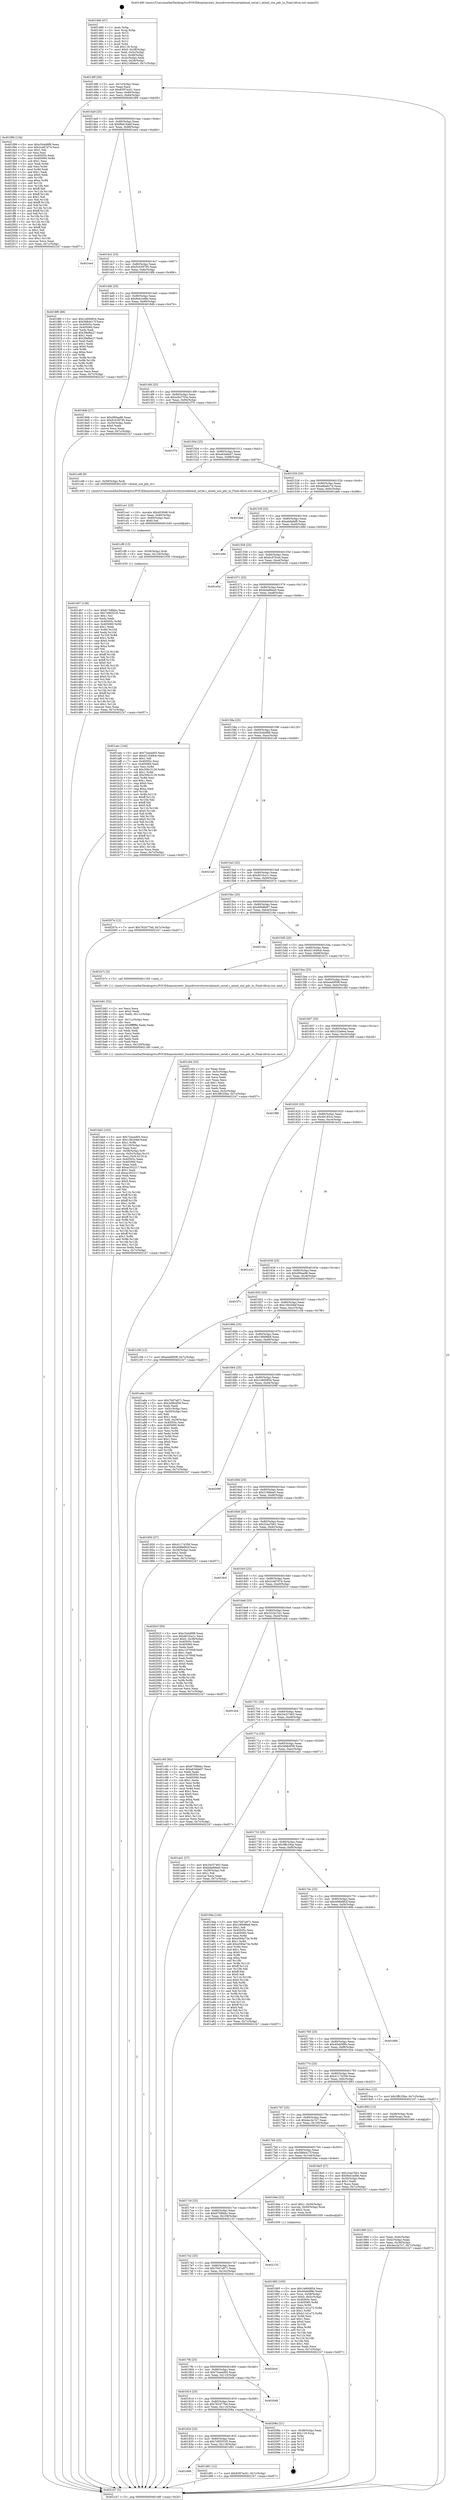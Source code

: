 digraph "0x401460" {
  label = "0x401460 (/mnt/c/Users/mathe/Desktop/tcc/POCII/binaries/extr_linuxdriversttyserialatmel_serial.c_atmel_use_pdc_tx_Final-ollvm.out::main(0))"
  labelloc = "t"
  node[shape=record]

  Entry [label="",width=0.3,height=0.3,shape=circle,fillcolor=black,style=filled]
  "0x40148f" [label="{
     0x40148f [26]\l
     | [instrs]\l
     &nbsp;&nbsp;0x40148f \<+3\>: mov -0x7c(%rbp),%eax\l
     &nbsp;&nbsp;0x401492 \<+2\>: mov %eax,%ecx\l
     &nbsp;&nbsp;0x401494 \<+6\>: sub $0x8397ec61,%ecx\l
     &nbsp;&nbsp;0x40149a \<+3\>: mov %eax,-0x80(%rbp)\l
     &nbsp;&nbsp;0x40149d \<+6\>: mov %ecx,-0x84(%rbp)\l
     &nbsp;&nbsp;0x4014a3 \<+6\>: je 0000000000401f99 \<main+0xb39\>\l
  }"]
  "0x401f99" [label="{
     0x401f99 [134]\l
     | [instrs]\l
     &nbsp;&nbsp;0x401f99 \<+5\>: mov $0xc544d8f8,%eax\l
     &nbsp;&nbsp;0x401f9e \<+5\>: mov $0x2ce87d74,%ecx\l
     &nbsp;&nbsp;0x401fa3 \<+2\>: mov $0x1,%dl\l
     &nbsp;&nbsp;0x401fa5 \<+2\>: xor %esi,%esi\l
     &nbsp;&nbsp;0x401fa7 \<+7\>: mov 0x40505c,%edi\l
     &nbsp;&nbsp;0x401fae \<+8\>: mov 0x405060,%r8d\l
     &nbsp;&nbsp;0x401fb6 \<+3\>: sub $0x1,%esi\l
     &nbsp;&nbsp;0x401fb9 \<+3\>: mov %edi,%r9d\l
     &nbsp;&nbsp;0x401fbc \<+3\>: add %esi,%r9d\l
     &nbsp;&nbsp;0x401fbf \<+4\>: imul %r9d,%edi\l
     &nbsp;&nbsp;0x401fc3 \<+3\>: and $0x1,%edi\l
     &nbsp;&nbsp;0x401fc6 \<+3\>: cmp $0x0,%edi\l
     &nbsp;&nbsp;0x401fc9 \<+4\>: sete %r10b\l
     &nbsp;&nbsp;0x401fcd \<+4\>: cmp $0xa,%r8d\l
     &nbsp;&nbsp;0x401fd1 \<+4\>: setl %r11b\l
     &nbsp;&nbsp;0x401fd5 \<+3\>: mov %r10b,%bl\l
     &nbsp;&nbsp;0x401fd8 \<+3\>: xor $0xff,%bl\l
     &nbsp;&nbsp;0x401fdb \<+3\>: mov %r11b,%r14b\l
     &nbsp;&nbsp;0x401fde \<+4\>: xor $0xff,%r14b\l
     &nbsp;&nbsp;0x401fe2 \<+3\>: xor $0x1,%dl\l
     &nbsp;&nbsp;0x401fe5 \<+3\>: mov %bl,%r15b\l
     &nbsp;&nbsp;0x401fe8 \<+4\>: and $0xff,%r15b\l
     &nbsp;&nbsp;0x401fec \<+3\>: and %dl,%r10b\l
     &nbsp;&nbsp;0x401fef \<+3\>: mov %r14b,%r12b\l
     &nbsp;&nbsp;0x401ff2 \<+4\>: and $0xff,%r12b\l
     &nbsp;&nbsp;0x401ff6 \<+3\>: and %dl,%r11b\l
     &nbsp;&nbsp;0x401ff9 \<+3\>: or %r10b,%r15b\l
     &nbsp;&nbsp;0x401ffc \<+3\>: or %r11b,%r12b\l
     &nbsp;&nbsp;0x401fff \<+3\>: xor %r12b,%r15b\l
     &nbsp;&nbsp;0x402002 \<+3\>: or %r14b,%bl\l
     &nbsp;&nbsp;0x402005 \<+3\>: xor $0xff,%bl\l
     &nbsp;&nbsp;0x402008 \<+3\>: or $0x1,%dl\l
     &nbsp;&nbsp;0x40200b \<+2\>: and %dl,%bl\l
     &nbsp;&nbsp;0x40200d \<+3\>: or %bl,%r15b\l
     &nbsp;&nbsp;0x402010 \<+4\>: test $0x1,%r15b\l
     &nbsp;&nbsp;0x402014 \<+3\>: cmovne %ecx,%eax\l
     &nbsp;&nbsp;0x402017 \<+3\>: mov %eax,-0x7c(%rbp)\l
     &nbsp;&nbsp;0x40201a \<+5\>: jmp 00000000004021b7 \<main+0xd57\>\l
  }"]
  "0x4014a9" [label="{
     0x4014a9 [25]\l
     | [instrs]\l
     &nbsp;&nbsp;0x4014a9 \<+5\>: jmp 00000000004014ae \<main+0x4e\>\l
     &nbsp;&nbsp;0x4014ae \<+3\>: mov -0x80(%rbp),%eax\l
     &nbsp;&nbsp;0x4014b1 \<+5\>: sub $0x8bd16a6f,%eax\l
     &nbsp;&nbsp;0x4014b6 \<+6\>: mov %eax,-0x88(%rbp)\l
     &nbsp;&nbsp;0x4014bc \<+6\>: je 0000000000401ee4 \<main+0xa84\>\l
  }"]
  Exit [label="",width=0.3,height=0.3,shape=circle,fillcolor=black,style=filled,peripheries=2]
  "0x401ee4" [label="{
     0x401ee4\l
  }", style=dashed]
  "0x4014c2" [label="{
     0x4014c2 [25]\l
     | [instrs]\l
     &nbsp;&nbsp;0x4014c2 \<+5\>: jmp 00000000004014c7 \<main+0x67\>\l
     &nbsp;&nbsp;0x4014c7 \<+3\>: mov -0x80(%rbp),%eax\l
     &nbsp;&nbsp;0x4014ca \<+5\>: sub $0x91639795,%eax\l
     &nbsp;&nbsp;0x4014cf \<+6\>: mov %eax,-0x8c(%rbp)\l
     &nbsp;&nbsp;0x4014d5 \<+6\>: je 00000000004018f6 \<main+0x496\>\l
  }"]
  "0x401846" [label="{
     0x401846\l
  }", style=dashed]
  "0x4018f6" [label="{
     0x4018f6 [88]\l
     | [instrs]\l
     &nbsp;&nbsp;0x4018f6 \<+5\>: mov $0x1e900854,%eax\l
     &nbsp;&nbsp;0x4018fb \<+5\>: mov $0x5884417f,%ecx\l
     &nbsp;&nbsp;0x401900 \<+7\>: mov 0x40505c,%edx\l
     &nbsp;&nbsp;0x401907 \<+7\>: mov 0x405060,%esi\l
     &nbsp;&nbsp;0x40190e \<+2\>: mov %edx,%edi\l
     &nbsp;&nbsp;0x401910 \<+6\>: add $0x39efbe27,%edi\l
     &nbsp;&nbsp;0x401916 \<+3\>: sub $0x1,%edi\l
     &nbsp;&nbsp;0x401919 \<+6\>: sub $0x39efbe27,%edi\l
     &nbsp;&nbsp;0x40191f \<+3\>: imul %edi,%edx\l
     &nbsp;&nbsp;0x401922 \<+3\>: and $0x1,%edx\l
     &nbsp;&nbsp;0x401925 \<+3\>: cmp $0x0,%edx\l
     &nbsp;&nbsp;0x401928 \<+4\>: sete %r8b\l
     &nbsp;&nbsp;0x40192c \<+3\>: cmp $0xa,%esi\l
     &nbsp;&nbsp;0x40192f \<+4\>: setl %r9b\l
     &nbsp;&nbsp;0x401933 \<+3\>: mov %r8b,%r10b\l
     &nbsp;&nbsp;0x401936 \<+3\>: and %r9b,%r10b\l
     &nbsp;&nbsp;0x401939 \<+3\>: xor %r9b,%r8b\l
     &nbsp;&nbsp;0x40193c \<+3\>: or %r8b,%r10b\l
     &nbsp;&nbsp;0x40193f \<+4\>: test $0x1,%r10b\l
     &nbsp;&nbsp;0x401943 \<+3\>: cmovne %ecx,%eax\l
     &nbsp;&nbsp;0x401946 \<+3\>: mov %eax,-0x7c(%rbp)\l
     &nbsp;&nbsp;0x401949 \<+5\>: jmp 00000000004021b7 \<main+0xd57\>\l
  }"]
  "0x4014db" [label="{
     0x4014db [25]\l
     | [instrs]\l
     &nbsp;&nbsp;0x4014db \<+5\>: jmp 00000000004014e0 \<main+0x80\>\l
     &nbsp;&nbsp;0x4014e0 \<+3\>: mov -0x80(%rbp),%eax\l
     &nbsp;&nbsp;0x4014e3 \<+5\>: sub $0x9e41ed8e,%eax\l
     &nbsp;&nbsp;0x4014e8 \<+6\>: mov %eax,-0x90(%rbp)\l
     &nbsp;&nbsp;0x4014ee \<+6\>: je 00000000004018db \<main+0x47b\>\l
  }"]
  "0x401d91" [label="{
     0x401d91 [12]\l
     | [instrs]\l
     &nbsp;&nbsp;0x401d91 \<+7\>: movl $0x8397ec61,-0x7c(%rbp)\l
     &nbsp;&nbsp;0x401d98 \<+5\>: jmp 00000000004021b7 \<main+0xd57\>\l
  }"]
  "0x4018db" [label="{
     0x4018db [27]\l
     | [instrs]\l
     &nbsp;&nbsp;0x4018db \<+5\>: mov $0xd90aa96,%eax\l
     &nbsp;&nbsp;0x4018e0 \<+5\>: mov $0x91639795,%ecx\l
     &nbsp;&nbsp;0x4018e5 \<+3\>: mov -0x30(%rbp),%edx\l
     &nbsp;&nbsp;0x4018e8 \<+3\>: cmp $0x0,%edx\l
     &nbsp;&nbsp;0x4018eb \<+3\>: cmove %ecx,%eax\l
     &nbsp;&nbsp;0x4018ee \<+3\>: mov %eax,-0x7c(%rbp)\l
     &nbsp;&nbsp;0x4018f1 \<+5\>: jmp 00000000004021b7 \<main+0xd57\>\l
  }"]
  "0x4014f4" [label="{
     0x4014f4 [25]\l
     | [instrs]\l
     &nbsp;&nbsp;0x4014f4 \<+5\>: jmp 00000000004014f9 \<main+0x99\>\l
     &nbsp;&nbsp;0x4014f9 \<+3\>: mov -0x80(%rbp),%eax\l
     &nbsp;&nbsp;0x4014fc \<+5\>: sub $0xa3b2703e,%eax\l
     &nbsp;&nbsp;0x401501 \<+6\>: mov %eax,-0x94(%rbp)\l
     &nbsp;&nbsp;0x401507 \<+6\>: je 0000000000401f70 \<main+0xb10\>\l
  }"]
  "0x40182d" [label="{
     0x40182d [25]\l
     | [instrs]\l
     &nbsp;&nbsp;0x40182d \<+5\>: jmp 0000000000401832 \<main+0x3d2\>\l
     &nbsp;&nbsp;0x401832 \<+3\>: mov -0x80(%rbp),%eax\l
     &nbsp;&nbsp;0x401835 \<+5\>: sub $0x7d955535,%eax\l
     &nbsp;&nbsp;0x40183a \<+6\>: mov %eax,-0x118(%rbp)\l
     &nbsp;&nbsp;0x401840 \<+6\>: je 0000000000401d91 \<main+0x931\>\l
  }"]
  "0x401f70" [label="{
     0x401f70\l
  }", style=dashed]
  "0x40150d" [label="{
     0x40150d [25]\l
     | [instrs]\l
     &nbsp;&nbsp;0x40150d \<+5\>: jmp 0000000000401512 \<main+0xb2\>\l
     &nbsp;&nbsp;0x401512 \<+3\>: mov -0x80(%rbp),%eax\l
     &nbsp;&nbsp;0x401515 \<+5\>: sub $0xa63dde07,%eax\l
     &nbsp;&nbsp;0x40151a \<+6\>: mov %eax,-0x98(%rbp)\l
     &nbsp;&nbsp;0x401520 \<+6\>: je 0000000000401cd8 \<main+0x878\>\l
  }"]
  "0x40208a" [label="{
     0x40208a [21]\l
     | [instrs]\l
     &nbsp;&nbsp;0x40208a \<+3\>: mov -0x38(%rbp),%eax\l
     &nbsp;&nbsp;0x40208d \<+7\>: add $0x118,%rsp\l
     &nbsp;&nbsp;0x402094 \<+1\>: pop %rbx\l
     &nbsp;&nbsp;0x402095 \<+2\>: pop %r12\l
     &nbsp;&nbsp;0x402097 \<+2\>: pop %r13\l
     &nbsp;&nbsp;0x402099 \<+2\>: pop %r14\l
     &nbsp;&nbsp;0x40209b \<+2\>: pop %r15\l
     &nbsp;&nbsp;0x40209d \<+1\>: pop %rbp\l
     &nbsp;&nbsp;0x40209e \<+1\>: ret\l
  }"]
  "0x401cd8" [label="{
     0x401cd8 [9]\l
     | [instrs]\l
     &nbsp;&nbsp;0x401cd8 \<+4\>: mov -0x58(%rbp),%rdi\l
     &nbsp;&nbsp;0x401cdc \<+5\>: call 0000000000401450 \<atmel_use_pdc_tx\>\l
     | [calls]\l
     &nbsp;&nbsp;0x401450 \{1\} (/mnt/c/Users/mathe/Desktop/tcc/POCII/binaries/extr_linuxdriversttyserialatmel_serial.c_atmel_use_pdc_tx_Final-ollvm.out::atmel_use_pdc_tx)\l
  }"]
  "0x401526" [label="{
     0x401526 [25]\l
     | [instrs]\l
     &nbsp;&nbsp;0x401526 \<+5\>: jmp 000000000040152b \<main+0xcb\>\l
     &nbsp;&nbsp;0x40152b \<+3\>: mov -0x80(%rbp),%eax\l
     &nbsp;&nbsp;0x40152e \<+5\>: sub $0xa8be6c7d,%eax\l
     &nbsp;&nbsp;0x401533 \<+6\>: mov %eax,-0x9c(%rbp)\l
     &nbsp;&nbsp;0x401539 \<+6\>: je 0000000000401de6 \<main+0x986\>\l
  }"]
  "0x401814" [label="{
     0x401814 [25]\l
     | [instrs]\l
     &nbsp;&nbsp;0x401814 \<+5\>: jmp 0000000000401819 \<main+0x3b9\>\l
     &nbsp;&nbsp;0x401819 \<+3\>: mov -0x80(%rbp),%eax\l
     &nbsp;&nbsp;0x40181c \<+5\>: sub $0x762477bd,%eax\l
     &nbsp;&nbsp;0x401821 \<+6\>: mov %eax,-0x114(%rbp)\l
     &nbsp;&nbsp;0x401827 \<+6\>: je 000000000040208a \<main+0xc2a\>\l
  }"]
  "0x401de6" [label="{
     0x401de6\l
  }", style=dashed]
  "0x40153f" [label="{
     0x40153f [25]\l
     | [instrs]\l
     &nbsp;&nbsp;0x40153f \<+5\>: jmp 0000000000401544 \<main+0xe4\>\l
     &nbsp;&nbsp;0x401544 \<+3\>: mov -0x80(%rbp),%eax\l
     &nbsp;&nbsp;0x401547 \<+5\>: sub $0xabdafaf9,%eax\l
     &nbsp;&nbsp;0x40154c \<+6\>: mov %eax,-0xa0(%rbp)\l
     &nbsp;&nbsp;0x401552 \<+6\>: je 0000000000401d9d \<main+0x93d\>\l
  }"]
  "0x4020d9" [label="{
     0x4020d9\l
  }", style=dashed]
  "0x401d9d" [label="{
     0x401d9d\l
  }", style=dashed]
  "0x401558" [label="{
     0x401558 [25]\l
     | [instrs]\l
     &nbsp;&nbsp;0x401558 \<+5\>: jmp 000000000040155d \<main+0xfd\>\l
     &nbsp;&nbsp;0x40155d \<+3\>: mov -0x80(%rbp),%eax\l
     &nbsp;&nbsp;0x401560 \<+5\>: sub $0xbc97fce4,%eax\l
     &nbsp;&nbsp;0x401565 \<+6\>: mov %eax,-0xa4(%rbp)\l
     &nbsp;&nbsp;0x40156b \<+6\>: je 0000000000401e54 \<main+0x9f4\>\l
  }"]
  "0x4017fb" [label="{
     0x4017fb [25]\l
     | [instrs]\l
     &nbsp;&nbsp;0x4017fb \<+5\>: jmp 0000000000401800 \<main+0x3a0\>\l
     &nbsp;&nbsp;0x401800 \<+3\>: mov -0x80(%rbp),%eax\l
     &nbsp;&nbsp;0x401803 \<+5\>: sub $0x72eead05,%eax\l
     &nbsp;&nbsp;0x401808 \<+6\>: mov %eax,-0x110(%rbp)\l
     &nbsp;&nbsp;0x40180e \<+6\>: je 00000000004020d9 \<main+0xc79\>\l
  }"]
  "0x401e54" [label="{
     0x401e54\l
  }", style=dashed]
  "0x401571" [label="{
     0x401571 [25]\l
     | [instrs]\l
     &nbsp;&nbsp;0x401571 \<+5\>: jmp 0000000000401576 \<main+0x116\>\l
     &nbsp;&nbsp;0x401576 \<+3\>: mov -0x80(%rbp),%eax\l
     &nbsp;&nbsp;0x401579 \<+5\>: sub $0xbda89ea0,%eax\l
     &nbsp;&nbsp;0x40157e \<+6\>: mov %eax,-0xa8(%rbp)\l
     &nbsp;&nbsp;0x401584 \<+6\>: je 0000000000401aec \<main+0x68c\>\l
  }"]
  "0x4020cd" [label="{
     0x4020cd\l
  }", style=dashed]
  "0x401aec" [label="{
     0x401aec [144]\l
     | [instrs]\l
     &nbsp;&nbsp;0x401aec \<+5\>: mov $0x72eead05,%eax\l
     &nbsp;&nbsp;0x401af1 \<+5\>: mov $0xd11649cb,%ecx\l
     &nbsp;&nbsp;0x401af6 \<+2\>: mov $0x1,%dl\l
     &nbsp;&nbsp;0x401af8 \<+7\>: mov 0x40505c,%esi\l
     &nbsp;&nbsp;0x401aff \<+7\>: mov 0x405060,%edi\l
     &nbsp;&nbsp;0x401b06 \<+3\>: mov %esi,%r8d\l
     &nbsp;&nbsp;0x401b09 \<+7\>: sub $0x306c3129,%r8d\l
     &nbsp;&nbsp;0x401b10 \<+4\>: sub $0x1,%r8d\l
     &nbsp;&nbsp;0x401b14 \<+7\>: add $0x306c3129,%r8d\l
     &nbsp;&nbsp;0x401b1b \<+4\>: imul %r8d,%esi\l
     &nbsp;&nbsp;0x401b1f \<+3\>: and $0x1,%esi\l
     &nbsp;&nbsp;0x401b22 \<+3\>: cmp $0x0,%esi\l
     &nbsp;&nbsp;0x401b25 \<+4\>: sete %r9b\l
     &nbsp;&nbsp;0x401b29 \<+3\>: cmp $0xa,%edi\l
     &nbsp;&nbsp;0x401b2c \<+4\>: setl %r10b\l
     &nbsp;&nbsp;0x401b30 \<+3\>: mov %r9b,%r11b\l
     &nbsp;&nbsp;0x401b33 \<+4\>: xor $0xff,%r11b\l
     &nbsp;&nbsp;0x401b37 \<+3\>: mov %r10b,%bl\l
     &nbsp;&nbsp;0x401b3a \<+3\>: xor $0xff,%bl\l
     &nbsp;&nbsp;0x401b3d \<+3\>: xor $0x0,%dl\l
     &nbsp;&nbsp;0x401b40 \<+3\>: mov %r11b,%r14b\l
     &nbsp;&nbsp;0x401b43 \<+4\>: and $0x0,%r14b\l
     &nbsp;&nbsp;0x401b47 \<+3\>: and %dl,%r9b\l
     &nbsp;&nbsp;0x401b4a \<+3\>: mov %bl,%r15b\l
     &nbsp;&nbsp;0x401b4d \<+4\>: and $0x0,%r15b\l
     &nbsp;&nbsp;0x401b51 \<+3\>: and %dl,%r10b\l
     &nbsp;&nbsp;0x401b54 \<+3\>: or %r9b,%r14b\l
     &nbsp;&nbsp;0x401b57 \<+3\>: or %r10b,%r15b\l
     &nbsp;&nbsp;0x401b5a \<+3\>: xor %r15b,%r14b\l
     &nbsp;&nbsp;0x401b5d \<+3\>: or %bl,%r11b\l
     &nbsp;&nbsp;0x401b60 \<+4\>: xor $0xff,%r11b\l
     &nbsp;&nbsp;0x401b64 \<+3\>: or $0x0,%dl\l
     &nbsp;&nbsp;0x401b67 \<+3\>: and %dl,%r11b\l
     &nbsp;&nbsp;0x401b6a \<+3\>: or %r11b,%r14b\l
     &nbsp;&nbsp;0x401b6d \<+4\>: test $0x1,%r14b\l
     &nbsp;&nbsp;0x401b71 \<+3\>: cmovne %ecx,%eax\l
     &nbsp;&nbsp;0x401b74 \<+3\>: mov %eax,-0x7c(%rbp)\l
     &nbsp;&nbsp;0x401b77 \<+5\>: jmp 00000000004021b7 \<main+0xd57\>\l
  }"]
  "0x40158a" [label="{
     0x40158a [25]\l
     | [instrs]\l
     &nbsp;&nbsp;0x40158a \<+5\>: jmp 000000000040158f \<main+0x12f\>\l
     &nbsp;&nbsp;0x40158f \<+3\>: mov -0x80(%rbp),%eax\l
     &nbsp;&nbsp;0x401592 \<+5\>: sub $0xc544d8f8,%eax\l
     &nbsp;&nbsp;0x401597 \<+6\>: mov %eax,-0xac(%rbp)\l
     &nbsp;&nbsp;0x40159d \<+6\>: je 00000000004021a9 \<main+0xd49\>\l
  }"]
  "0x4017e2" [label="{
     0x4017e2 [25]\l
     | [instrs]\l
     &nbsp;&nbsp;0x4017e2 \<+5\>: jmp 00000000004017e7 \<main+0x387\>\l
     &nbsp;&nbsp;0x4017e7 \<+3\>: mov -0x80(%rbp),%eax\l
     &nbsp;&nbsp;0x4017ea \<+5\>: sub $0x70d7a971,%eax\l
     &nbsp;&nbsp;0x4017ef \<+6\>: mov %eax,-0x10c(%rbp)\l
     &nbsp;&nbsp;0x4017f5 \<+6\>: je 00000000004020cd \<main+0xc6d\>\l
  }"]
  "0x4021a9" [label="{
     0x4021a9\l
  }", style=dashed]
  "0x4015a3" [label="{
     0x4015a3 [25]\l
     | [instrs]\l
     &nbsp;&nbsp;0x4015a3 \<+5\>: jmp 00000000004015a8 \<main+0x148\>\l
     &nbsp;&nbsp;0x4015a8 \<+3\>: mov -0x80(%rbp),%eax\l
     &nbsp;&nbsp;0x4015ab \<+5\>: sub $0xd01fca1c,%eax\l
     &nbsp;&nbsp;0x4015b0 \<+6\>: mov %eax,-0xb0(%rbp)\l
     &nbsp;&nbsp;0x4015b6 \<+6\>: je 000000000040207e \<main+0xc1e\>\l
  }"]
  "0x402133" [label="{
     0x402133\l
  }", style=dashed]
  "0x40207e" [label="{
     0x40207e [12]\l
     | [instrs]\l
     &nbsp;&nbsp;0x40207e \<+7\>: movl $0x762477bd,-0x7c(%rbp)\l
     &nbsp;&nbsp;0x402085 \<+5\>: jmp 00000000004021b7 \<main+0xd57\>\l
  }"]
  "0x4015bc" [label="{
     0x4015bc [25]\l
     | [instrs]\l
     &nbsp;&nbsp;0x4015bc \<+5\>: jmp 00000000004015c1 \<main+0x161\>\l
     &nbsp;&nbsp;0x4015c1 \<+3\>: mov -0x80(%rbp),%eax\l
     &nbsp;&nbsp;0x4015c4 \<+5\>: sub $0xd0b8fe97,%eax\l
     &nbsp;&nbsp;0x4015c9 \<+6\>: mov %eax,-0xb4(%rbp)\l
     &nbsp;&nbsp;0x4015cf \<+6\>: je 000000000040216e \<main+0xd0e\>\l
  }"]
  "0x401d07" [label="{
     0x401d07 [138]\l
     | [instrs]\l
     &nbsp;&nbsp;0x401d07 \<+5\>: mov $0x6758febc,%eax\l
     &nbsp;&nbsp;0x401d0c \<+5\>: mov $0x7d955535,%esi\l
     &nbsp;&nbsp;0x401d11 \<+2\>: mov $0x1,%cl\l
     &nbsp;&nbsp;0x401d13 \<+2\>: xor %edx,%edx\l
     &nbsp;&nbsp;0x401d15 \<+8\>: mov 0x40505c,%r8d\l
     &nbsp;&nbsp;0x401d1d \<+8\>: mov 0x405060,%r9d\l
     &nbsp;&nbsp;0x401d25 \<+3\>: sub $0x1,%edx\l
     &nbsp;&nbsp;0x401d28 \<+3\>: mov %r8d,%r10d\l
     &nbsp;&nbsp;0x401d2b \<+3\>: add %edx,%r10d\l
     &nbsp;&nbsp;0x401d2e \<+4\>: imul %r10d,%r8d\l
     &nbsp;&nbsp;0x401d32 \<+4\>: and $0x1,%r8d\l
     &nbsp;&nbsp;0x401d36 \<+4\>: cmp $0x0,%r8d\l
     &nbsp;&nbsp;0x401d3a \<+4\>: sete %r11b\l
     &nbsp;&nbsp;0x401d3e \<+4\>: cmp $0xa,%r9d\l
     &nbsp;&nbsp;0x401d42 \<+3\>: setl %bl\l
     &nbsp;&nbsp;0x401d45 \<+3\>: mov %r11b,%r14b\l
     &nbsp;&nbsp;0x401d48 \<+4\>: xor $0xff,%r14b\l
     &nbsp;&nbsp;0x401d4c \<+3\>: mov %bl,%r15b\l
     &nbsp;&nbsp;0x401d4f \<+4\>: xor $0xff,%r15b\l
     &nbsp;&nbsp;0x401d53 \<+3\>: xor $0x0,%cl\l
     &nbsp;&nbsp;0x401d56 \<+3\>: mov %r14b,%r12b\l
     &nbsp;&nbsp;0x401d59 \<+4\>: and $0x0,%r12b\l
     &nbsp;&nbsp;0x401d5d \<+3\>: and %cl,%r11b\l
     &nbsp;&nbsp;0x401d60 \<+3\>: mov %r15b,%r13b\l
     &nbsp;&nbsp;0x401d63 \<+4\>: and $0x0,%r13b\l
     &nbsp;&nbsp;0x401d67 \<+2\>: and %cl,%bl\l
     &nbsp;&nbsp;0x401d69 \<+3\>: or %r11b,%r12b\l
     &nbsp;&nbsp;0x401d6c \<+3\>: or %bl,%r13b\l
     &nbsp;&nbsp;0x401d6f \<+3\>: xor %r13b,%r12b\l
     &nbsp;&nbsp;0x401d72 \<+3\>: or %r15b,%r14b\l
     &nbsp;&nbsp;0x401d75 \<+4\>: xor $0xff,%r14b\l
     &nbsp;&nbsp;0x401d79 \<+3\>: or $0x0,%cl\l
     &nbsp;&nbsp;0x401d7c \<+3\>: and %cl,%r14b\l
     &nbsp;&nbsp;0x401d7f \<+3\>: or %r14b,%r12b\l
     &nbsp;&nbsp;0x401d82 \<+4\>: test $0x1,%r12b\l
     &nbsp;&nbsp;0x401d86 \<+3\>: cmovne %esi,%eax\l
     &nbsp;&nbsp;0x401d89 \<+3\>: mov %eax,-0x7c(%rbp)\l
     &nbsp;&nbsp;0x401d8c \<+5\>: jmp 00000000004021b7 \<main+0xd57\>\l
  }"]
  "0x40216e" [label="{
     0x40216e\l
  }", style=dashed]
  "0x4015d5" [label="{
     0x4015d5 [25]\l
     | [instrs]\l
     &nbsp;&nbsp;0x4015d5 \<+5\>: jmp 00000000004015da \<main+0x17a\>\l
     &nbsp;&nbsp;0x4015da \<+3\>: mov -0x80(%rbp),%eax\l
     &nbsp;&nbsp;0x4015dd \<+5\>: sub $0xd11649cb,%eax\l
     &nbsp;&nbsp;0x4015e2 \<+6\>: mov %eax,-0xb8(%rbp)\l
     &nbsp;&nbsp;0x4015e8 \<+6\>: je 0000000000401b7c \<main+0x71c\>\l
  }"]
  "0x401cf8" [label="{
     0x401cf8 [15]\l
     | [instrs]\l
     &nbsp;&nbsp;0x401cf8 \<+4\>: mov -0x58(%rbp),%rdi\l
     &nbsp;&nbsp;0x401cfc \<+6\>: mov %eax,-0x124(%rbp)\l
     &nbsp;&nbsp;0x401d02 \<+5\>: call 0000000000401030 \<free@plt\>\l
     | [calls]\l
     &nbsp;&nbsp;0x401030 \{1\} (unknown)\l
  }"]
  "0x401b7c" [label="{
     0x401b7c [5]\l
     | [instrs]\l
     &nbsp;&nbsp;0x401b7c \<+5\>: call 0000000000401160 \<next_i\>\l
     | [calls]\l
     &nbsp;&nbsp;0x401160 \{1\} (/mnt/c/Users/mathe/Desktop/tcc/POCII/binaries/extr_linuxdriversttyserialatmel_serial.c_atmel_use_pdc_tx_Final-ollvm.out::next_i)\l
  }"]
  "0x4015ee" [label="{
     0x4015ee [25]\l
     | [instrs]\l
     &nbsp;&nbsp;0x4015ee \<+5\>: jmp 00000000004015f3 \<main+0x193\>\l
     &nbsp;&nbsp;0x4015f3 \<+3\>: mov -0x80(%rbp),%eax\l
     &nbsp;&nbsp;0x4015f6 \<+5\>: sub $0xeed0f59f,%eax\l
     &nbsp;&nbsp;0x4015fb \<+6\>: mov %eax,-0xbc(%rbp)\l
     &nbsp;&nbsp;0x401601 \<+6\>: je 0000000000401c64 \<main+0x804\>\l
  }"]
  "0x401ce1" [label="{
     0x401ce1 [23]\l
     | [instrs]\l
     &nbsp;&nbsp;0x401ce1 \<+10\>: movabs $0x4030d6,%rdi\l
     &nbsp;&nbsp;0x401ceb \<+3\>: mov %eax,-0x60(%rbp)\l
     &nbsp;&nbsp;0x401cee \<+3\>: mov -0x60(%rbp),%esi\l
     &nbsp;&nbsp;0x401cf1 \<+2\>: mov $0x0,%al\l
     &nbsp;&nbsp;0x401cf3 \<+5\>: call 0000000000401040 \<printf@plt\>\l
     | [calls]\l
     &nbsp;&nbsp;0x401040 \{1\} (unknown)\l
  }"]
  "0x401c64" [label="{
     0x401c64 [33]\l
     | [instrs]\l
     &nbsp;&nbsp;0x401c64 \<+2\>: xor %eax,%eax\l
     &nbsp;&nbsp;0x401c66 \<+3\>: mov -0x5c(%rbp),%ecx\l
     &nbsp;&nbsp;0x401c69 \<+2\>: mov %eax,%edx\l
     &nbsp;&nbsp;0x401c6b \<+2\>: sub %ecx,%edx\l
     &nbsp;&nbsp;0x401c6d \<+2\>: mov %eax,%ecx\l
     &nbsp;&nbsp;0x401c6f \<+3\>: sub $0x1,%ecx\l
     &nbsp;&nbsp;0x401c72 \<+2\>: add %ecx,%edx\l
     &nbsp;&nbsp;0x401c74 \<+2\>: sub %edx,%eax\l
     &nbsp;&nbsp;0x401c76 \<+3\>: mov %eax,-0x5c(%rbp)\l
     &nbsp;&nbsp;0x401c79 \<+7\>: movl $0x3ffc35be,-0x7c(%rbp)\l
     &nbsp;&nbsp;0x401c80 \<+5\>: jmp 00000000004021b7 \<main+0xd57\>\l
  }"]
  "0x401607" [label="{
     0x401607 [25]\l
     | [instrs]\l
     &nbsp;&nbsp;0x401607 \<+5\>: jmp 000000000040160c \<main+0x1ac\>\l
     &nbsp;&nbsp;0x40160c \<+3\>: mov -0x80(%rbp),%eax\l
     &nbsp;&nbsp;0x40160f \<+5\>: sub $0x232e6ea,%eax\l
     &nbsp;&nbsp;0x401614 \<+6\>: mov %eax,-0xc0(%rbp)\l
     &nbsp;&nbsp;0x40161a \<+6\>: je 0000000000401f88 \<main+0xb28\>\l
  }"]
  "0x401bb5" [label="{
     0x401bb5 [163]\l
     | [instrs]\l
     &nbsp;&nbsp;0x401bb5 \<+5\>: mov $0x72eead05,%ecx\l
     &nbsp;&nbsp;0x401bba \<+5\>: mov $0x136c04bf,%edx\l
     &nbsp;&nbsp;0x401bbf \<+3\>: mov $0x1,%r8b\l
     &nbsp;&nbsp;0x401bc2 \<+6\>: mov -0x120(%rbp),%esi\l
     &nbsp;&nbsp;0x401bc8 \<+3\>: imul %eax,%esi\l
     &nbsp;&nbsp;0x401bcb \<+4\>: mov -0x58(%rbp),%r9\l
     &nbsp;&nbsp;0x401bcf \<+4\>: movslq -0x5c(%rbp),%r10\l
     &nbsp;&nbsp;0x401bd3 \<+4\>: mov %esi,(%r9,%r10,4)\l
     &nbsp;&nbsp;0x401bd7 \<+7\>: mov 0x40505c,%eax\l
     &nbsp;&nbsp;0x401bde \<+7\>: mov 0x405060,%esi\l
     &nbsp;&nbsp;0x401be5 \<+2\>: mov %eax,%edi\l
     &nbsp;&nbsp;0x401be7 \<+6\>: add $0xac302217,%edi\l
     &nbsp;&nbsp;0x401bed \<+3\>: sub $0x1,%edi\l
     &nbsp;&nbsp;0x401bf0 \<+6\>: sub $0xac302217,%edi\l
     &nbsp;&nbsp;0x401bf6 \<+3\>: imul %edi,%eax\l
     &nbsp;&nbsp;0x401bf9 \<+3\>: and $0x1,%eax\l
     &nbsp;&nbsp;0x401bfc \<+3\>: cmp $0x0,%eax\l
     &nbsp;&nbsp;0x401bff \<+4\>: sete %r11b\l
     &nbsp;&nbsp;0x401c03 \<+3\>: cmp $0xa,%esi\l
     &nbsp;&nbsp;0x401c06 \<+3\>: setl %bl\l
     &nbsp;&nbsp;0x401c09 \<+3\>: mov %r11b,%r14b\l
     &nbsp;&nbsp;0x401c0c \<+4\>: xor $0xff,%r14b\l
     &nbsp;&nbsp;0x401c10 \<+3\>: mov %bl,%r15b\l
     &nbsp;&nbsp;0x401c13 \<+4\>: xor $0xff,%r15b\l
     &nbsp;&nbsp;0x401c17 \<+4\>: xor $0x1,%r8b\l
     &nbsp;&nbsp;0x401c1b \<+3\>: mov %r14b,%r12b\l
     &nbsp;&nbsp;0x401c1e \<+4\>: and $0xff,%r12b\l
     &nbsp;&nbsp;0x401c22 \<+3\>: and %r8b,%r11b\l
     &nbsp;&nbsp;0x401c25 \<+3\>: mov %r15b,%r13b\l
     &nbsp;&nbsp;0x401c28 \<+4\>: and $0xff,%r13b\l
     &nbsp;&nbsp;0x401c2c \<+3\>: and %r8b,%bl\l
     &nbsp;&nbsp;0x401c2f \<+3\>: or %r11b,%r12b\l
     &nbsp;&nbsp;0x401c32 \<+3\>: or %bl,%r13b\l
     &nbsp;&nbsp;0x401c35 \<+3\>: xor %r13b,%r12b\l
     &nbsp;&nbsp;0x401c38 \<+3\>: or %r15b,%r14b\l
     &nbsp;&nbsp;0x401c3b \<+4\>: xor $0xff,%r14b\l
     &nbsp;&nbsp;0x401c3f \<+4\>: or $0x1,%r8b\l
     &nbsp;&nbsp;0x401c43 \<+3\>: and %r8b,%r14b\l
     &nbsp;&nbsp;0x401c46 \<+3\>: or %r14b,%r12b\l
     &nbsp;&nbsp;0x401c49 \<+4\>: test $0x1,%r12b\l
     &nbsp;&nbsp;0x401c4d \<+3\>: cmovne %edx,%ecx\l
     &nbsp;&nbsp;0x401c50 \<+3\>: mov %ecx,-0x7c(%rbp)\l
     &nbsp;&nbsp;0x401c53 \<+5\>: jmp 00000000004021b7 \<main+0xd57\>\l
  }"]
  "0x401f88" [label="{
     0x401f88\l
  }", style=dashed]
  "0x401620" [label="{
     0x401620 [25]\l
     | [instrs]\l
     &nbsp;&nbsp;0x401620 \<+5\>: jmp 0000000000401625 \<main+0x1c5\>\l
     &nbsp;&nbsp;0x401625 \<+3\>: mov -0x80(%rbp),%eax\l
     &nbsp;&nbsp;0x401628 \<+5\>: sub $0x4b193ce,%eax\l
     &nbsp;&nbsp;0x40162d \<+6\>: mov %eax,-0xc4(%rbp)\l
     &nbsp;&nbsp;0x401633 \<+6\>: je 0000000000401e33 \<main+0x9d3\>\l
  }"]
  "0x401b81" [label="{
     0x401b81 [52]\l
     | [instrs]\l
     &nbsp;&nbsp;0x401b81 \<+2\>: xor %ecx,%ecx\l
     &nbsp;&nbsp;0x401b83 \<+5\>: mov $0x2,%edx\l
     &nbsp;&nbsp;0x401b88 \<+6\>: mov %edx,-0x11c(%rbp)\l
     &nbsp;&nbsp;0x401b8e \<+1\>: cltd\l
     &nbsp;&nbsp;0x401b8f \<+6\>: mov -0x11c(%rbp),%esi\l
     &nbsp;&nbsp;0x401b95 \<+2\>: idiv %esi\l
     &nbsp;&nbsp;0x401b97 \<+6\>: imul $0xfffffffe,%edx,%edx\l
     &nbsp;&nbsp;0x401b9d \<+2\>: mov %ecx,%edi\l
     &nbsp;&nbsp;0x401b9f \<+2\>: sub %edx,%edi\l
     &nbsp;&nbsp;0x401ba1 \<+2\>: mov %ecx,%edx\l
     &nbsp;&nbsp;0x401ba3 \<+3\>: sub $0x1,%edx\l
     &nbsp;&nbsp;0x401ba6 \<+2\>: add %edx,%edi\l
     &nbsp;&nbsp;0x401ba8 \<+2\>: sub %edi,%ecx\l
     &nbsp;&nbsp;0x401baa \<+6\>: mov %ecx,-0x120(%rbp)\l
     &nbsp;&nbsp;0x401bb0 \<+5\>: call 0000000000401160 \<next_i\>\l
     | [calls]\l
     &nbsp;&nbsp;0x401160 \{1\} (/mnt/c/Users/mathe/Desktop/tcc/POCII/binaries/extr_linuxdriversttyserialatmel_serial.c_atmel_use_pdc_tx_Final-ollvm.out::next_i)\l
  }"]
  "0x401e33" [label="{
     0x401e33\l
  }", style=dashed]
  "0x401639" [label="{
     0x401639 [25]\l
     | [instrs]\l
     &nbsp;&nbsp;0x401639 \<+5\>: jmp 000000000040163e \<main+0x1de\>\l
     &nbsp;&nbsp;0x40163e \<+3\>: mov -0x80(%rbp),%eax\l
     &nbsp;&nbsp;0x401641 \<+5\>: sub $0xd90aa96,%eax\l
     &nbsp;&nbsp;0x401646 \<+6\>: mov %eax,-0xc8(%rbp)\l
     &nbsp;&nbsp;0x40164c \<+6\>: je 0000000000401f7c \<main+0xb1c\>\l
  }"]
  "0x401965" [label="{
     0x401965 [105]\l
     | [instrs]\l
     &nbsp;&nbsp;0x401965 \<+5\>: mov $0x1e900854,%ecx\l
     &nbsp;&nbsp;0x40196a \<+5\>: mov $0x40eb0f9b,%edx\l
     &nbsp;&nbsp;0x40196f \<+4\>: mov %rax,-0x58(%rbp)\l
     &nbsp;&nbsp;0x401973 \<+7\>: movl $0x0,-0x5c(%rbp)\l
     &nbsp;&nbsp;0x40197a \<+7\>: mov 0x40505c,%esi\l
     &nbsp;&nbsp;0x401981 \<+8\>: mov 0x405060,%r8d\l
     &nbsp;&nbsp;0x401989 \<+3\>: mov %esi,%r9d\l
     &nbsp;&nbsp;0x40198c \<+7\>: add $0xb1141a72,%r9d\l
     &nbsp;&nbsp;0x401993 \<+4\>: sub $0x1,%r9d\l
     &nbsp;&nbsp;0x401997 \<+7\>: sub $0xb1141a72,%r9d\l
     &nbsp;&nbsp;0x40199e \<+4\>: imul %r9d,%esi\l
     &nbsp;&nbsp;0x4019a2 \<+3\>: and $0x1,%esi\l
     &nbsp;&nbsp;0x4019a5 \<+3\>: cmp $0x0,%esi\l
     &nbsp;&nbsp;0x4019a8 \<+4\>: sete %r10b\l
     &nbsp;&nbsp;0x4019ac \<+4\>: cmp $0xa,%r8d\l
     &nbsp;&nbsp;0x4019b0 \<+4\>: setl %r11b\l
     &nbsp;&nbsp;0x4019b4 \<+3\>: mov %r10b,%bl\l
     &nbsp;&nbsp;0x4019b7 \<+3\>: and %r11b,%bl\l
     &nbsp;&nbsp;0x4019ba \<+3\>: xor %r11b,%r10b\l
     &nbsp;&nbsp;0x4019bd \<+3\>: or %r10b,%bl\l
     &nbsp;&nbsp;0x4019c0 \<+3\>: test $0x1,%bl\l
     &nbsp;&nbsp;0x4019c3 \<+3\>: cmovne %edx,%ecx\l
     &nbsp;&nbsp;0x4019c6 \<+3\>: mov %ecx,-0x7c(%rbp)\l
     &nbsp;&nbsp;0x4019c9 \<+5\>: jmp 00000000004021b7 \<main+0xd57\>\l
  }"]
  "0x401f7c" [label="{
     0x401f7c\l
  }", style=dashed]
  "0x401652" [label="{
     0x401652 [25]\l
     | [instrs]\l
     &nbsp;&nbsp;0x401652 \<+5\>: jmp 0000000000401657 \<main+0x1f7\>\l
     &nbsp;&nbsp;0x401657 \<+3\>: mov -0x80(%rbp),%eax\l
     &nbsp;&nbsp;0x40165a \<+5\>: sub $0x136c04bf,%eax\l
     &nbsp;&nbsp;0x40165f \<+6\>: mov %eax,-0xcc(%rbp)\l
     &nbsp;&nbsp;0x401665 \<+6\>: je 0000000000401c58 \<main+0x7f8\>\l
  }"]
  "0x4017c9" [label="{
     0x4017c9 [25]\l
     | [instrs]\l
     &nbsp;&nbsp;0x4017c9 \<+5\>: jmp 00000000004017ce \<main+0x36e\>\l
     &nbsp;&nbsp;0x4017ce \<+3\>: mov -0x80(%rbp),%eax\l
     &nbsp;&nbsp;0x4017d1 \<+5\>: sub $0x6758febc,%eax\l
     &nbsp;&nbsp;0x4017d6 \<+6\>: mov %eax,-0x108(%rbp)\l
     &nbsp;&nbsp;0x4017dc \<+6\>: je 0000000000402133 \<main+0xcd3\>\l
  }"]
  "0x401c58" [label="{
     0x401c58 [12]\l
     | [instrs]\l
     &nbsp;&nbsp;0x401c58 \<+7\>: movl $0xeed0f59f,-0x7c(%rbp)\l
     &nbsp;&nbsp;0x401c5f \<+5\>: jmp 00000000004021b7 \<main+0xd57\>\l
  }"]
  "0x40166b" [label="{
     0x40166b [25]\l
     | [instrs]\l
     &nbsp;&nbsp;0x40166b \<+5\>: jmp 0000000000401670 \<main+0x210\>\l
     &nbsp;&nbsp;0x401670 \<+3\>: mov -0x80(%rbp),%eax\l
     &nbsp;&nbsp;0x401673 \<+5\>: sub $0x19f498b8,%eax\l
     &nbsp;&nbsp;0x401678 \<+6\>: mov %eax,-0xd0(%rbp)\l
     &nbsp;&nbsp;0x40167e \<+6\>: je 0000000000401a6a \<main+0x60a\>\l
  }"]
  "0x40194e" [label="{
     0x40194e [23]\l
     | [instrs]\l
     &nbsp;&nbsp;0x40194e \<+7\>: movl $0x1,-0x50(%rbp)\l
     &nbsp;&nbsp;0x401955 \<+4\>: movslq -0x50(%rbp),%rax\l
     &nbsp;&nbsp;0x401959 \<+4\>: shl $0x2,%rax\l
     &nbsp;&nbsp;0x40195d \<+3\>: mov %rax,%rdi\l
     &nbsp;&nbsp;0x401960 \<+5\>: call 0000000000401050 \<malloc@plt\>\l
     | [calls]\l
     &nbsp;&nbsp;0x401050 \{1\} (unknown)\l
  }"]
  "0x401a6a" [label="{
     0x401a6a [103]\l
     | [instrs]\l
     &nbsp;&nbsp;0x401a6a \<+5\>: mov $0x70d7a971,%eax\l
     &nbsp;&nbsp;0x401a6f \<+5\>: mov $0x3d9b4f58,%ecx\l
     &nbsp;&nbsp;0x401a74 \<+2\>: xor %edx,%edx\l
     &nbsp;&nbsp;0x401a76 \<+3\>: mov -0x5c(%rbp),%esi\l
     &nbsp;&nbsp;0x401a79 \<+3\>: cmp -0x50(%rbp),%esi\l
     &nbsp;&nbsp;0x401a7c \<+4\>: setl %dil\l
     &nbsp;&nbsp;0x401a80 \<+4\>: and $0x1,%dil\l
     &nbsp;&nbsp;0x401a84 \<+4\>: mov %dil,-0x29(%rbp)\l
     &nbsp;&nbsp;0x401a88 \<+7\>: mov 0x40505c,%esi\l
     &nbsp;&nbsp;0x401a8f \<+8\>: mov 0x405060,%r8d\l
     &nbsp;&nbsp;0x401a97 \<+3\>: sub $0x1,%edx\l
     &nbsp;&nbsp;0x401a9a \<+3\>: mov %esi,%r9d\l
     &nbsp;&nbsp;0x401a9d \<+3\>: add %edx,%r9d\l
     &nbsp;&nbsp;0x401aa0 \<+4\>: imul %r9d,%esi\l
     &nbsp;&nbsp;0x401aa4 \<+3\>: and $0x1,%esi\l
     &nbsp;&nbsp;0x401aa7 \<+3\>: cmp $0x0,%esi\l
     &nbsp;&nbsp;0x401aaa \<+4\>: sete %dil\l
     &nbsp;&nbsp;0x401aae \<+4\>: cmp $0xa,%r8d\l
     &nbsp;&nbsp;0x401ab2 \<+4\>: setl %r10b\l
     &nbsp;&nbsp;0x401ab6 \<+3\>: mov %dil,%r11b\l
     &nbsp;&nbsp;0x401ab9 \<+3\>: and %r10b,%r11b\l
     &nbsp;&nbsp;0x401abc \<+3\>: xor %r10b,%dil\l
     &nbsp;&nbsp;0x401abf \<+3\>: or %dil,%r11b\l
     &nbsp;&nbsp;0x401ac2 \<+4\>: test $0x1,%r11b\l
     &nbsp;&nbsp;0x401ac6 \<+3\>: cmovne %ecx,%eax\l
     &nbsp;&nbsp;0x401ac9 \<+3\>: mov %eax,-0x7c(%rbp)\l
     &nbsp;&nbsp;0x401acc \<+5\>: jmp 00000000004021b7 \<main+0xd57\>\l
  }"]
  "0x401684" [label="{
     0x401684 [25]\l
     | [instrs]\l
     &nbsp;&nbsp;0x401684 \<+5\>: jmp 0000000000401689 \<main+0x229\>\l
     &nbsp;&nbsp;0x401689 \<+3\>: mov -0x80(%rbp),%eax\l
     &nbsp;&nbsp;0x40168c \<+5\>: sub $0x1e900854,%eax\l
     &nbsp;&nbsp;0x401691 \<+6\>: mov %eax,-0xd4(%rbp)\l
     &nbsp;&nbsp;0x401697 \<+6\>: je 000000000040209f \<main+0xc3f\>\l
  }"]
  "0x4017b0" [label="{
     0x4017b0 [25]\l
     | [instrs]\l
     &nbsp;&nbsp;0x4017b0 \<+5\>: jmp 00000000004017b5 \<main+0x355\>\l
     &nbsp;&nbsp;0x4017b5 \<+3\>: mov -0x80(%rbp),%eax\l
     &nbsp;&nbsp;0x4017b8 \<+5\>: sub $0x5884417f,%eax\l
     &nbsp;&nbsp;0x4017bd \<+6\>: mov %eax,-0x104(%rbp)\l
     &nbsp;&nbsp;0x4017c3 \<+6\>: je 000000000040194e \<main+0x4ee\>\l
  }"]
  "0x40209f" [label="{
     0x40209f\l
  }", style=dashed]
  "0x40169d" [label="{
     0x40169d [25]\l
     | [instrs]\l
     &nbsp;&nbsp;0x40169d \<+5\>: jmp 00000000004016a2 \<main+0x242\>\l
     &nbsp;&nbsp;0x4016a2 \<+3\>: mov -0x80(%rbp),%eax\l
     &nbsp;&nbsp;0x4016a5 \<+5\>: sub $0x216fdee5,%eax\l
     &nbsp;&nbsp;0x4016aa \<+6\>: mov %eax,-0xd8(%rbp)\l
     &nbsp;&nbsp;0x4016b0 \<+6\>: je 0000000000401850 \<main+0x3f0\>\l
  }"]
  "0x4018a5" [label="{
     0x4018a5 [27]\l
     | [instrs]\l
     &nbsp;&nbsp;0x4018a5 \<+5\>: mov $0x22aa7b61,%eax\l
     &nbsp;&nbsp;0x4018aa \<+5\>: mov $0x9e41ed8e,%ecx\l
     &nbsp;&nbsp;0x4018af \<+3\>: mov -0x30(%rbp),%edx\l
     &nbsp;&nbsp;0x4018b2 \<+3\>: cmp $0x1,%edx\l
     &nbsp;&nbsp;0x4018b5 \<+3\>: cmovl %ecx,%eax\l
     &nbsp;&nbsp;0x4018b8 \<+3\>: mov %eax,-0x7c(%rbp)\l
     &nbsp;&nbsp;0x4018bb \<+5\>: jmp 00000000004021b7 \<main+0xd57\>\l
  }"]
  "0x401850" [label="{
     0x401850 [27]\l
     | [instrs]\l
     &nbsp;&nbsp;0x401850 \<+5\>: mov $0x41174358,%eax\l
     &nbsp;&nbsp;0x401855 \<+5\>: mov $0x408b682f,%ecx\l
     &nbsp;&nbsp;0x40185a \<+3\>: mov -0x34(%rbp),%edx\l
     &nbsp;&nbsp;0x40185d \<+3\>: cmp $0x2,%edx\l
     &nbsp;&nbsp;0x401860 \<+3\>: cmovne %ecx,%eax\l
     &nbsp;&nbsp;0x401863 \<+3\>: mov %eax,-0x7c(%rbp)\l
     &nbsp;&nbsp;0x401866 \<+5\>: jmp 00000000004021b7 \<main+0xd57\>\l
  }"]
  "0x4016b6" [label="{
     0x4016b6 [25]\l
     | [instrs]\l
     &nbsp;&nbsp;0x4016b6 \<+5\>: jmp 00000000004016bb \<main+0x25b\>\l
     &nbsp;&nbsp;0x4016bb \<+3\>: mov -0x80(%rbp),%eax\l
     &nbsp;&nbsp;0x4016be \<+5\>: sub $0x22aa7b61,%eax\l
     &nbsp;&nbsp;0x4016c3 \<+6\>: mov %eax,-0xdc(%rbp)\l
     &nbsp;&nbsp;0x4016c9 \<+6\>: je 00000000004018c0 \<main+0x460\>\l
  }"]
  "0x4021b7" [label="{
     0x4021b7 [5]\l
     | [instrs]\l
     &nbsp;&nbsp;0x4021b7 \<+5\>: jmp 000000000040148f \<main+0x2f\>\l
  }"]
  "0x401460" [label="{
     0x401460 [47]\l
     | [instrs]\l
     &nbsp;&nbsp;0x401460 \<+1\>: push %rbp\l
     &nbsp;&nbsp;0x401461 \<+3\>: mov %rsp,%rbp\l
     &nbsp;&nbsp;0x401464 \<+2\>: push %r15\l
     &nbsp;&nbsp;0x401466 \<+2\>: push %r14\l
     &nbsp;&nbsp;0x401468 \<+2\>: push %r13\l
     &nbsp;&nbsp;0x40146a \<+2\>: push %r12\l
     &nbsp;&nbsp;0x40146c \<+1\>: push %rbx\l
     &nbsp;&nbsp;0x40146d \<+7\>: sub $0x118,%rsp\l
     &nbsp;&nbsp;0x401474 \<+7\>: movl $0x0,-0x38(%rbp)\l
     &nbsp;&nbsp;0x40147b \<+3\>: mov %edi,-0x3c(%rbp)\l
     &nbsp;&nbsp;0x40147e \<+4\>: mov %rsi,-0x48(%rbp)\l
     &nbsp;&nbsp;0x401482 \<+3\>: mov -0x3c(%rbp),%edi\l
     &nbsp;&nbsp;0x401485 \<+3\>: mov %edi,-0x34(%rbp)\l
     &nbsp;&nbsp;0x401488 \<+7\>: movl $0x216fdee5,-0x7c(%rbp)\l
  }"]
  "0x401890" [label="{
     0x401890 [21]\l
     | [instrs]\l
     &nbsp;&nbsp;0x401890 \<+3\>: mov %eax,-0x4c(%rbp)\l
     &nbsp;&nbsp;0x401893 \<+3\>: mov -0x4c(%rbp),%eax\l
     &nbsp;&nbsp;0x401896 \<+3\>: mov %eax,-0x30(%rbp)\l
     &nbsp;&nbsp;0x401899 \<+7\>: movl $0x4ec2e7e7,-0x7c(%rbp)\l
     &nbsp;&nbsp;0x4018a0 \<+5\>: jmp 00000000004021b7 \<main+0xd57\>\l
  }"]
  "0x4018c0" [label="{
     0x4018c0\l
  }", style=dashed]
  "0x4016cf" [label="{
     0x4016cf [25]\l
     | [instrs]\l
     &nbsp;&nbsp;0x4016cf \<+5\>: jmp 00000000004016d4 \<main+0x274\>\l
     &nbsp;&nbsp;0x4016d4 \<+3\>: mov -0x80(%rbp),%eax\l
     &nbsp;&nbsp;0x4016d7 \<+5\>: sub $0x2ce87d74,%eax\l
     &nbsp;&nbsp;0x4016dc \<+6\>: mov %eax,-0xe0(%rbp)\l
     &nbsp;&nbsp;0x4016e2 \<+6\>: je 000000000040201f \<main+0xbbf\>\l
  }"]
  "0x401797" [label="{
     0x401797 [25]\l
     | [instrs]\l
     &nbsp;&nbsp;0x401797 \<+5\>: jmp 000000000040179c \<main+0x33c\>\l
     &nbsp;&nbsp;0x40179c \<+3\>: mov -0x80(%rbp),%eax\l
     &nbsp;&nbsp;0x40179f \<+5\>: sub $0x4ec2e7e7,%eax\l
     &nbsp;&nbsp;0x4017a4 \<+6\>: mov %eax,-0x100(%rbp)\l
     &nbsp;&nbsp;0x4017aa \<+6\>: je 00000000004018a5 \<main+0x445\>\l
  }"]
  "0x40201f" [label="{
     0x40201f [95]\l
     | [instrs]\l
     &nbsp;&nbsp;0x40201f \<+5\>: mov $0xc544d8f8,%eax\l
     &nbsp;&nbsp;0x402024 \<+5\>: mov $0xd01fca1c,%ecx\l
     &nbsp;&nbsp;0x402029 \<+7\>: movl $0x0,-0x38(%rbp)\l
     &nbsp;&nbsp;0x402030 \<+7\>: mov 0x40505c,%edx\l
     &nbsp;&nbsp;0x402037 \<+7\>: mov 0x405060,%esi\l
     &nbsp;&nbsp;0x40203e \<+2\>: mov %edx,%edi\l
     &nbsp;&nbsp;0x402040 \<+6\>: add $0xc1d700df,%edi\l
     &nbsp;&nbsp;0x402046 \<+3\>: sub $0x1,%edi\l
     &nbsp;&nbsp;0x402049 \<+6\>: sub $0xc1d700df,%edi\l
     &nbsp;&nbsp;0x40204f \<+3\>: imul %edi,%edx\l
     &nbsp;&nbsp;0x402052 \<+3\>: and $0x1,%edx\l
     &nbsp;&nbsp;0x402055 \<+3\>: cmp $0x0,%edx\l
     &nbsp;&nbsp;0x402058 \<+4\>: sete %r8b\l
     &nbsp;&nbsp;0x40205c \<+3\>: cmp $0xa,%esi\l
     &nbsp;&nbsp;0x40205f \<+4\>: setl %r9b\l
     &nbsp;&nbsp;0x402063 \<+3\>: mov %r8b,%r10b\l
     &nbsp;&nbsp;0x402066 \<+3\>: and %r9b,%r10b\l
     &nbsp;&nbsp;0x402069 \<+3\>: xor %r9b,%r8b\l
     &nbsp;&nbsp;0x40206c \<+3\>: or %r8b,%r10b\l
     &nbsp;&nbsp;0x40206f \<+4\>: test $0x1,%r10b\l
     &nbsp;&nbsp;0x402073 \<+3\>: cmovne %ecx,%eax\l
     &nbsp;&nbsp;0x402076 \<+3\>: mov %eax,-0x7c(%rbp)\l
     &nbsp;&nbsp;0x402079 \<+5\>: jmp 00000000004021b7 \<main+0xd57\>\l
  }"]
  "0x4016e8" [label="{
     0x4016e8 [25]\l
     | [instrs]\l
     &nbsp;&nbsp;0x4016e8 \<+5\>: jmp 00000000004016ed \<main+0x28d\>\l
     &nbsp;&nbsp;0x4016ed \<+3\>: mov -0x80(%rbp),%eax\l
     &nbsp;&nbsp;0x4016f0 \<+5\>: sub $0x322b15a1,%eax\l
     &nbsp;&nbsp;0x4016f5 \<+6\>: mov %eax,-0xe4(%rbp)\l
     &nbsp;&nbsp;0x4016fb \<+6\>: je 0000000000401dcb \<main+0x96b\>\l
  }"]
  "0x401883" [label="{
     0x401883 [13]\l
     | [instrs]\l
     &nbsp;&nbsp;0x401883 \<+4\>: mov -0x48(%rbp),%rax\l
     &nbsp;&nbsp;0x401887 \<+4\>: mov 0x8(%rax),%rdi\l
     &nbsp;&nbsp;0x40188b \<+5\>: call 0000000000401060 \<atoi@plt\>\l
     | [calls]\l
     &nbsp;&nbsp;0x401060 \{1\} (unknown)\l
  }"]
  "0x401dcb" [label="{
     0x401dcb\l
  }", style=dashed]
  "0x401701" [label="{
     0x401701 [25]\l
     | [instrs]\l
     &nbsp;&nbsp;0x401701 \<+5\>: jmp 0000000000401706 \<main+0x2a6\>\l
     &nbsp;&nbsp;0x401706 \<+3\>: mov -0x80(%rbp),%eax\l
     &nbsp;&nbsp;0x401709 \<+5\>: sub $0x34c57463,%eax\l
     &nbsp;&nbsp;0x40170e \<+6\>: mov %eax,-0xe8(%rbp)\l
     &nbsp;&nbsp;0x401714 \<+6\>: je 0000000000401c85 \<main+0x825\>\l
  }"]
  "0x40177e" [label="{
     0x40177e [25]\l
     | [instrs]\l
     &nbsp;&nbsp;0x40177e \<+5\>: jmp 0000000000401783 \<main+0x323\>\l
     &nbsp;&nbsp;0x401783 \<+3\>: mov -0x80(%rbp),%eax\l
     &nbsp;&nbsp;0x401786 \<+5\>: sub $0x41174358,%eax\l
     &nbsp;&nbsp;0x40178b \<+6\>: mov %eax,-0xfc(%rbp)\l
     &nbsp;&nbsp;0x401791 \<+6\>: je 0000000000401883 \<main+0x423\>\l
  }"]
  "0x401c85" [label="{
     0x401c85 [83]\l
     | [instrs]\l
     &nbsp;&nbsp;0x401c85 \<+5\>: mov $0x6758febc,%eax\l
     &nbsp;&nbsp;0x401c8a \<+5\>: mov $0xa63dde07,%ecx\l
     &nbsp;&nbsp;0x401c8f \<+2\>: xor %edx,%edx\l
     &nbsp;&nbsp;0x401c91 \<+7\>: mov 0x40505c,%esi\l
     &nbsp;&nbsp;0x401c98 \<+7\>: mov 0x405060,%edi\l
     &nbsp;&nbsp;0x401c9f \<+3\>: sub $0x1,%edx\l
     &nbsp;&nbsp;0x401ca2 \<+3\>: mov %esi,%r8d\l
     &nbsp;&nbsp;0x401ca5 \<+3\>: add %edx,%r8d\l
     &nbsp;&nbsp;0x401ca8 \<+4\>: imul %r8d,%esi\l
     &nbsp;&nbsp;0x401cac \<+3\>: and $0x1,%esi\l
     &nbsp;&nbsp;0x401caf \<+3\>: cmp $0x0,%esi\l
     &nbsp;&nbsp;0x401cb2 \<+4\>: sete %r9b\l
     &nbsp;&nbsp;0x401cb6 \<+3\>: cmp $0xa,%edi\l
     &nbsp;&nbsp;0x401cb9 \<+4\>: setl %r10b\l
     &nbsp;&nbsp;0x401cbd \<+3\>: mov %r9b,%r11b\l
     &nbsp;&nbsp;0x401cc0 \<+3\>: and %r10b,%r11b\l
     &nbsp;&nbsp;0x401cc3 \<+3\>: xor %r10b,%r9b\l
     &nbsp;&nbsp;0x401cc6 \<+3\>: or %r9b,%r11b\l
     &nbsp;&nbsp;0x401cc9 \<+4\>: test $0x1,%r11b\l
     &nbsp;&nbsp;0x401ccd \<+3\>: cmovne %ecx,%eax\l
     &nbsp;&nbsp;0x401cd0 \<+3\>: mov %eax,-0x7c(%rbp)\l
     &nbsp;&nbsp;0x401cd3 \<+5\>: jmp 00000000004021b7 \<main+0xd57\>\l
  }"]
  "0x40171a" [label="{
     0x40171a [25]\l
     | [instrs]\l
     &nbsp;&nbsp;0x40171a \<+5\>: jmp 000000000040171f \<main+0x2bf\>\l
     &nbsp;&nbsp;0x40171f \<+3\>: mov -0x80(%rbp),%eax\l
     &nbsp;&nbsp;0x401722 \<+5\>: sub $0x3d9b4f58,%eax\l
     &nbsp;&nbsp;0x401727 \<+6\>: mov %eax,-0xec(%rbp)\l
     &nbsp;&nbsp;0x40172d \<+6\>: je 0000000000401ad1 \<main+0x671\>\l
  }"]
  "0x4019ce" [label="{
     0x4019ce [12]\l
     | [instrs]\l
     &nbsp;&nbsp;0x4019ce \<+7\>: movl $0x3ffc35be,-0x7c(%rbp)\l
     &nbsp;&nbsp;0x4019d5 \<+5\>: jmp 00000000004021b7 \<main+0xd57\>\l
  }"]
  "0x401ad1" [label="{
     0x401ad1 [27]\l
     | [instrs]\l
     &nbsp;&nbsp;0x401ad1 \<+5\>: mov $0x34c57463,%eax\l
     &nbsp;&nbsp;0x401ad6 \<+5\>: mov $0xbda89ea0,%ecx\l
     &nbsp;&nbsp;0x401adb \<+3\>: mov -0x29(%rbp),%dl\l
     &nbsp;&nbsp;0x401ade \<+3\>: test $0x1,%dl\l
     &nbsp;&nbsp;0x401ae1 \<+3\>: cmovne %ecx,%eax\l
     &nbsp;&nbsp;0x401ae4 \<+3\>: mov %eax,-0x7c(%rbp)\l
     &nbsp;&nbsp;0x401ae7 \<+5\>: jmp 00000000004021b7 \<main+0xd57\>\l
  }"]
  "0x401733" [label="{
     0x401733 [25]\l
     | [instrs]\l
     &nbsp;&nbsp;0x401733 \<+5\>: jmp 0000000000401738 \<main+0x2d8\>\l
     &nbsp;&nbsp;0x401738 \<+3\>: mov -0x80(%rbp),%eax\l
     &nbsp;&nbsp;0x40173b \<+5\>: sub $0x3ffc35be,%eax\l
     &nbsp;&nbsp;0x401740 \<+6\>: mov %eax,-0xf0(%rbp)\l
     &nbsp;&nbsp;0x401746 \<+6\>: je 00000000004019da \<main+0x57a\>\l
  }"]
  "0x401765" [label="{
     0x401765 [25]\l
     | [instrs]\l
     &nbsp;&nbsp;0x401765 \<+5\>: jmp 000000000040176a \<main+0x30a\>\l
     &nbsp;&nbsp;0x40176a \<+3\>: mov -0x80(%rbp),%eax\l
     &nbsp;&nbsp;0x40176d \<+5\>: sub $0x40eb0f9b,%eax\l
     &nbsp;&nbsp;0x401772 \<+6\>: mov %eax,-0xf8(%rbp)\l
     &nbsp;&nbsp;0x401778 \<+6\>: je 00000000004019ce \<main+0x56e\>\l
  }"]
  "0x4019da" [label="{
     0x4019da [144]\l
     | [instrs]\l
     &nbsp;&nbsp;0x4019da \<+5\>: mov $0x70d7a971,%eax\l
     &nbsp;&nbsp;0x4019df \<+5\>: mov $0x19f498b8,%ecx\l
     &nbsp;&nbsp;0x4019e4 \<+2\>: mov $0x1,%dl\l
     &nbsp;&nbsp;0x4019e6 \<+7\>: mov 0x40505c,%esi\l
     &nbsp;&nbsp;0x4019ed \<+7\>: mov 0x405060,%edi\l
     &nbsp;&nbsp;0x4019f4 \<+3\>: mov %esi,%r8d\l
     &nbsp;&nbsp;0x4019f7 \<+7\>: sub $0xe594a73e,%r8d\l
     &nbsp;&nbsp;0x4019fe \<+4\>: sub $0x1,%r8d\l
     &nbsp;&nbsp;0x401a02 \<+7\>: add $0xe594a73e,%r8d\l
     &nbsp;&nbsp;0x401a09 \<+4\>: imul %r8d,%esi\l
     &nbsp;&nbsp;0x401a0d \<+3\>: and $0x1,%esi\l
     &nbsp;&nbsp;0x401a10 \<+3\>: cmp $0x0,%esi\l
     &nbsp;&nbsp;0x401a13 \<+4\>: sete %r9b\l
     &nbsp;&nbsp;0x401a17 \<+3\>: cmp $0xa,%edi\l
     &nbsp;&nbsp;0x401a1a \<+4\>: setl %r10b\l
     &nbsp;&nbsp;0x401a1e \<+3\>: mov %r9b,%r11b\l
     &nbsp;&nbsp;0x401a21 \<+4\>: xor $0xff,%r11b\l
     &nbsp;&nbsp;0x401a25 \<+3\>: mov %r10b,%bl\l
     &nbsp;&nbsp;0x401a28 \<+3\>: xor $0xff,%bl\l
     &nbsp;&nbsp;0x401a2b \<+3\>: xor $0x0,%dl\l
     &nbsp;&nbsp;0x401a2e \<+3\>: mov %r11b,%r14b\l
     &nbsp;&nbsp;0x401a31 \<+4\>: and $0x0,%r14b\l
     &nbsp;&nbsp;0x401a35 \<+3\>: and %dl,%r9b\l
     &nbsp;&nbsp;0x401a38 \<+3\>: mov %bl,%r15b\l
     &nbsp;&nbsp;0x401a3b \<+4\>: and $0x0,%r15b\l
     &nbsp;&nbsp;0x401a3f \<+3\>: and %dl,%r10b\l
     &nbsp;&nbsp;0x401a42 \<+3\>: or %r9b,%r14b\l
     &nbsp;&nbsp;0x401a45 \<+3\>: or %r10b,%r15b\l
     &nbsp;&nbsp;0x401a48 \<+3\>: xor %r15b,%r14b\l
     &nbsp;&nbsp;0x401a4b \<+3\>: or %bl,%r11b\l
     &nbsp;&nbsp;0x401a4e \<+4\>: xor $0xff,%r11b\l
     &nbsp;&nbsp;0x401a52 \<+3\>: or $0x0,%dl\l
     &nbsp;&nbsp;0x401a55 \<+3\>: and %dl,%r11b\l
     &nbsp;&nbsp;0x401a58 \<+3\>: or %r11b,%r14b\l
     &nbsp;&nbsp;0x401a5b \<+4\>: test $0x1,%r14b\l
     &nbsp;&nbsp;0x401a5f \<+3\>: cmovne %ecx,%eax\l
     &nbsp;&nbsp;0x401a62 \<+3\>: mov %eax,-0x7c(%rbp)\l
     &nbsp;&nbsp;0x401a65 \<+5\>: jmp 00000000004021b7 \<main+0xd57\>\l
  }"]
  "0x40174c" [label="{
     0x40174c [25]\l
     | [instrs]\l
     &nbsp;&nbsp;0x40174c \<+5\>: jmp 0000000000401751 \<main+0x2f1\>\l
     &nbsp;&nbsp;0x401751 \<+3\>: mov -0x80(%rbp),%eax\l
     &nbsp;&nbsp;0x401754 \<+5\>: sub $0x408b682f,%eax\l
     &nbsp;&nbsp;0x401759 \<+6\>: mov %eax,-0xf4(%rbp)\l
     &nbsp;&nbsp;0x40175f \<+6\>: je 000000000040186b \<main+0x40b\>\l
  }"]
  "0x40186b" [label="{
     0x40186b\l
  }", style=dashed]
  Entry -> "0x401460" [label=" 1"]
  "0x40148f" -> "0x401f99" [label=" 1"]
  "0x40148f" -> "0x4014a9" [label=" 23"]
  "0x40208a" -> Exit [label=" 1"]
  "0x4014a9" -> "0x401ee4" [label=" 0"]
  "0x4014a9" -> "0x4014c2" [label=" 23"]
  "0x40207e" -> "0x4021b7" [label=" 1"]
  "0x4014c2" -> "0x4018f6" [label=" 1"]
  "0x4014c2" -> "0x4014db" [label=" 22"]
  "0x40201f" -> "0x4021b7" [label=" 1"]
  "0x4014db" -> "0x4018db" [label=" 1"]
  "0x4014db" -> "0x4014f4" [label=" 21"]
  "0x401f99" -> "0x4021b7" [label=" 1"]
  "0x4014f4" -> "0x401f70" [label=" 0"]
  "0x4014f4" -> "0x40150d" [label=" 21"]
  "0x40182d" -> "0x401846" [label=" 0"]
  "0x40150d" -> "0x401cd8" [label=" 1"]
  "0x40150d" -> "0x401526" [label=" 20"]
  "0x40182d" -> "0x401d91" [label=" 1"]
  "0x401526" -> "0x401de6" [label=" 0"]
  "0x401526" -> "0x40153f" [label=" 20"]
  "0x401814" -> "0x40182d" [label=" 1"]
  "0x40153f" -> "0x401d9d" [label=" 0"]
  "0x40153f" -> "0x401558" [label=" 20"]
  "0x401814" -> "0x40208a" [label=" 1"]
  "0x401558" -> "0x401e54" [label=" 0"]
  "0x401558" -> "0x401571" [label=" 20"]
  "0x4017fb" -> "0x401814" [label=" 2"]
  "0x401571" -> "0x401aec" [label=" 1"]
  "0x401571" -> "0x40158a" [label=" 19"]
  "0x4017fb" -> "0x4020d9" [label=" 0"]
  "0x40158a" -> "0x4021a9" [label=" 0"]
  "0x40158a" -> "0x4015a3" [label=" 19"]
  "0x4017e2" -> "0x4017fb" [label=" 2"]
  "0x4015a3" -> "0x40207e" [label=" 1"]
  "0x4015a3" -> "0x4015bc" [label=" 18"]
  "0x4017e2" -> "0x4020cd" [label=" 0"]
  "0x4015bc" -> "0x40216e" [label=" 0"]
  "0x4015bc" -> "0x4015d5" [label=" 18"]
  "0x4017c9" -> "0x4017e2" [label=" 2"]
  "0x4015d5" -> "0x401b7c" [label=" 1"]
  "0x4015d5" -> "0x4015ee" [label=" 17"]
  "0x4017c9" -> "0x402133" [label=" 0"]
  "0x4015ee" -> "0x401c64" [label=" 1"]
  "0x4015ee" -> "0x401607" [label=" 16"]
  "0x401d91" -> "0x4021b7" [label=" 1"]
  "0x401607" -> "0x401f88" [label=" 0"]
  "0x401607" -> "0x401620" [label=" 16"]
  "0x401d07" -> "0x4021b7" [label=" 1"]
  "0x401620" -> "0x401e33" [label=" 0"]
  "0x401620" -> "0x401639" [label=" 16"]
  "0x401cf8" -> "0x401d07" [label=" 1"]
  "0x401639" -> "0x401f7c" [label=" 0"]
  "0x401639" -> "0x401652" [label=" 16"]
  "0x401ce1" -> "0x401cf8" [label=" 1"]
  "0x401652" -> "0x401c58" [label=" 1"]
  "0x401652" -> "0x40166b" [label=" 15"]
  "0x401cd8" -> "0x401ce1" [label=" 1"]
  "0x40166b" -> "0x401a6a" [label=" 2"]
  "0x40166b" -> "0x401684" [label=" 13"]
  "0x401c85" -> "0x4021b7" [label=" 1"]
  "0x401684" -> "0x40209f" [label=" 0"]
  "0x401684" -> "0x40169d" [label=" 13"]
  "0x401c58" -> "0x4021b7" [label=" 1"]
  "0x40169d" -> "0x401850" [label=" 1"]
  "0x40169d" -> "0x4016b6" [label=" 12"]
  "0x401850" -> "0x4021b7" [label=" 1"]
  "0x401460" -> "0x40148f" [label=" 1"]
  "0x4021b7" -> "0x40148f" [label=" 23"]
  "0x401bb5" -> "0x4021b7" [label=" 1"]
  "0x4016b6" -> "0x4018c0" [label=" 0"]
  "0x4016b6" -> "0x4016cf" [label=" 12"]
  "0x401b7c" -> "0x401b81" [label=" 1"]
  "0x4016cf" -> "0x40201f" [label=" 1"]
  "0x4016cf" -> "0x4016e8" [label=" 11"]
  "0x401aec" -> "0x4021b7" [label=" 1"]
  "0x4016e8" -> "0x401dcb" [label=" 0"]
  "0x4016e8" -> "0x401701" [label=" 11"]
  "0x401ad1" -> "0x4021b7" [label=" 2"]
  "0x401701" -> "0x401c85" [label=" 1"]
  "0x401701" -> "0x40171a" [label=" 10"]
  "0x4019da" -> "0x4021b7" [label=" 2"]
  "0x40171a" -> "0x401ad1" [label=" 2"]
  "0x40171a" -> "0x401733" [label=" 8"]
  "0x4019ce" -> "0x4021b7" [label=" 1"]
  "0x401733" -> "0x4019da" [label=" 2"]
  "0x401733" -> "0x40174c" [label=" 6"]
  "0x40194e" -> "0x401965" [label=" 1"]
  "0x40174c" -> "0x40186b" [label=" 0"]
  "0x40174c" -> "0x401765" [label=" 6"]
  "0x401965" -> "0x4021b7" [label=" 1"]
  "0x401765" -> "0x4019ce" [label=" 1"]
  "0x401765" -> "0x40177e" [label=" 5"]
  "0x401a6a" -> "0x4021b7" [label=" 2"]
  "0x40177e" -> "0x401883" [label=" 1"]
  "0x40177e" -> "0x401797" [label=" 4"]
  "0x401883" -> "0x401890" [label=" 1"]
  "0x401890" -> "0x4021b7" [label=" 1"]
  "0x401b81" -> "0x401bb5" [label=" 1"]
  "0x401797" -> "0x4018a5" [label=" 1"]
  "0x401797" -> "0x4017b0" [label=" 3"]
  "0x4018a5" -> "0x4021b7" [label=" 1"]
  "0x4018db" -> "0x4021b7" [label=" 1"]
  "0x4018f6" -> "0x4021b7" [label=" 1"]
  "0x401c64" -> "0x4021b7" [label=" 1"]
  "0x4017b0" -> "0x40194e" [label=" 1"]
  "0x4017b0" -> "0x4017c9" [label=" 2"]
}
